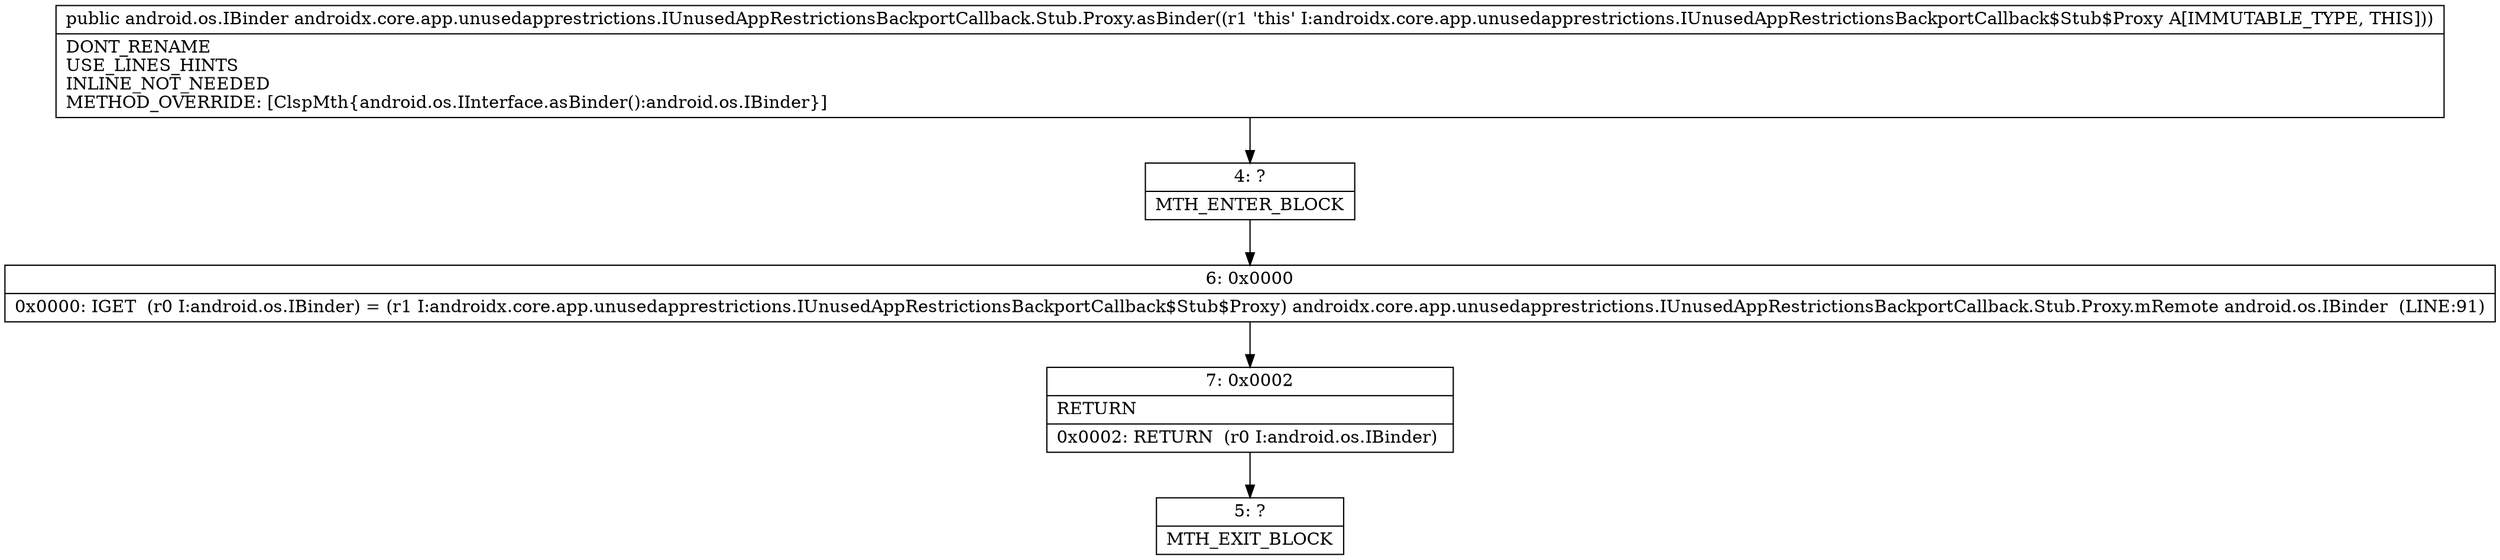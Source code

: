 digraph "CFG forandroidx.core.app.unusedapprestrictions.IUnusedAppRestrictionsBackportCallback.Stub.Proxy.asBinder()Landroid\/os\/IBinder;" {
Node_4 [shape=record,label="{4\:\ ?|MTH_ENTER_BLOCK\l}"];
Node_6 [shape=record,label="{6\:\ 0x0000|0x0000: IGET  (r0 I:android.os.IBinder) = (r1 I:androidx.core.app.unusedapprestrictions.IUnusedAppRestrictionsBackportCallback$Stub$Proxy) androidx.core.app.unusedapprestrictions.IUnusedAppRestrictionsBackportCallback.Stub.Proxy.mRemote android.os.IBinder  (LINE:91)\l}"];
Node_7 [shape=record,label="{7\:\ 0x0002|RETURN\l|0x0002: RETURN  (r0 I:android.os.IBinder) \l}"];
Node_5 [shape=record,label="{5\:\ ?|MTH_EXIT_BLOCK\l}"];
MethodNode[shape=record,label="{public android.os.IBinder androidx.core.app.unusedapprestrictions.IUnusedAppRestrictionsBackportCallback.Stub.Proxy.asBinder((r1 'this' I:androidx.core.app.unusedapprestrictions.IUnusedAppRestrictionsBackportCallback$Stub$Proxy A[IMMUTABLE_TYPE, THIS]))  | DONT_RENAME\lUSE_LINES_HINTS\lINLINE_NOT_NEEDED\lMETHOD_OVERRIDE: [ClspMth\{android.os.IInterface.asBinder():android.os.IBinder\}]\l}"];
MethodNode -> Node_4;Node_4 -> Node_6;
Node_6 -> Node_7;
Node_7 -> Node_5;
}

